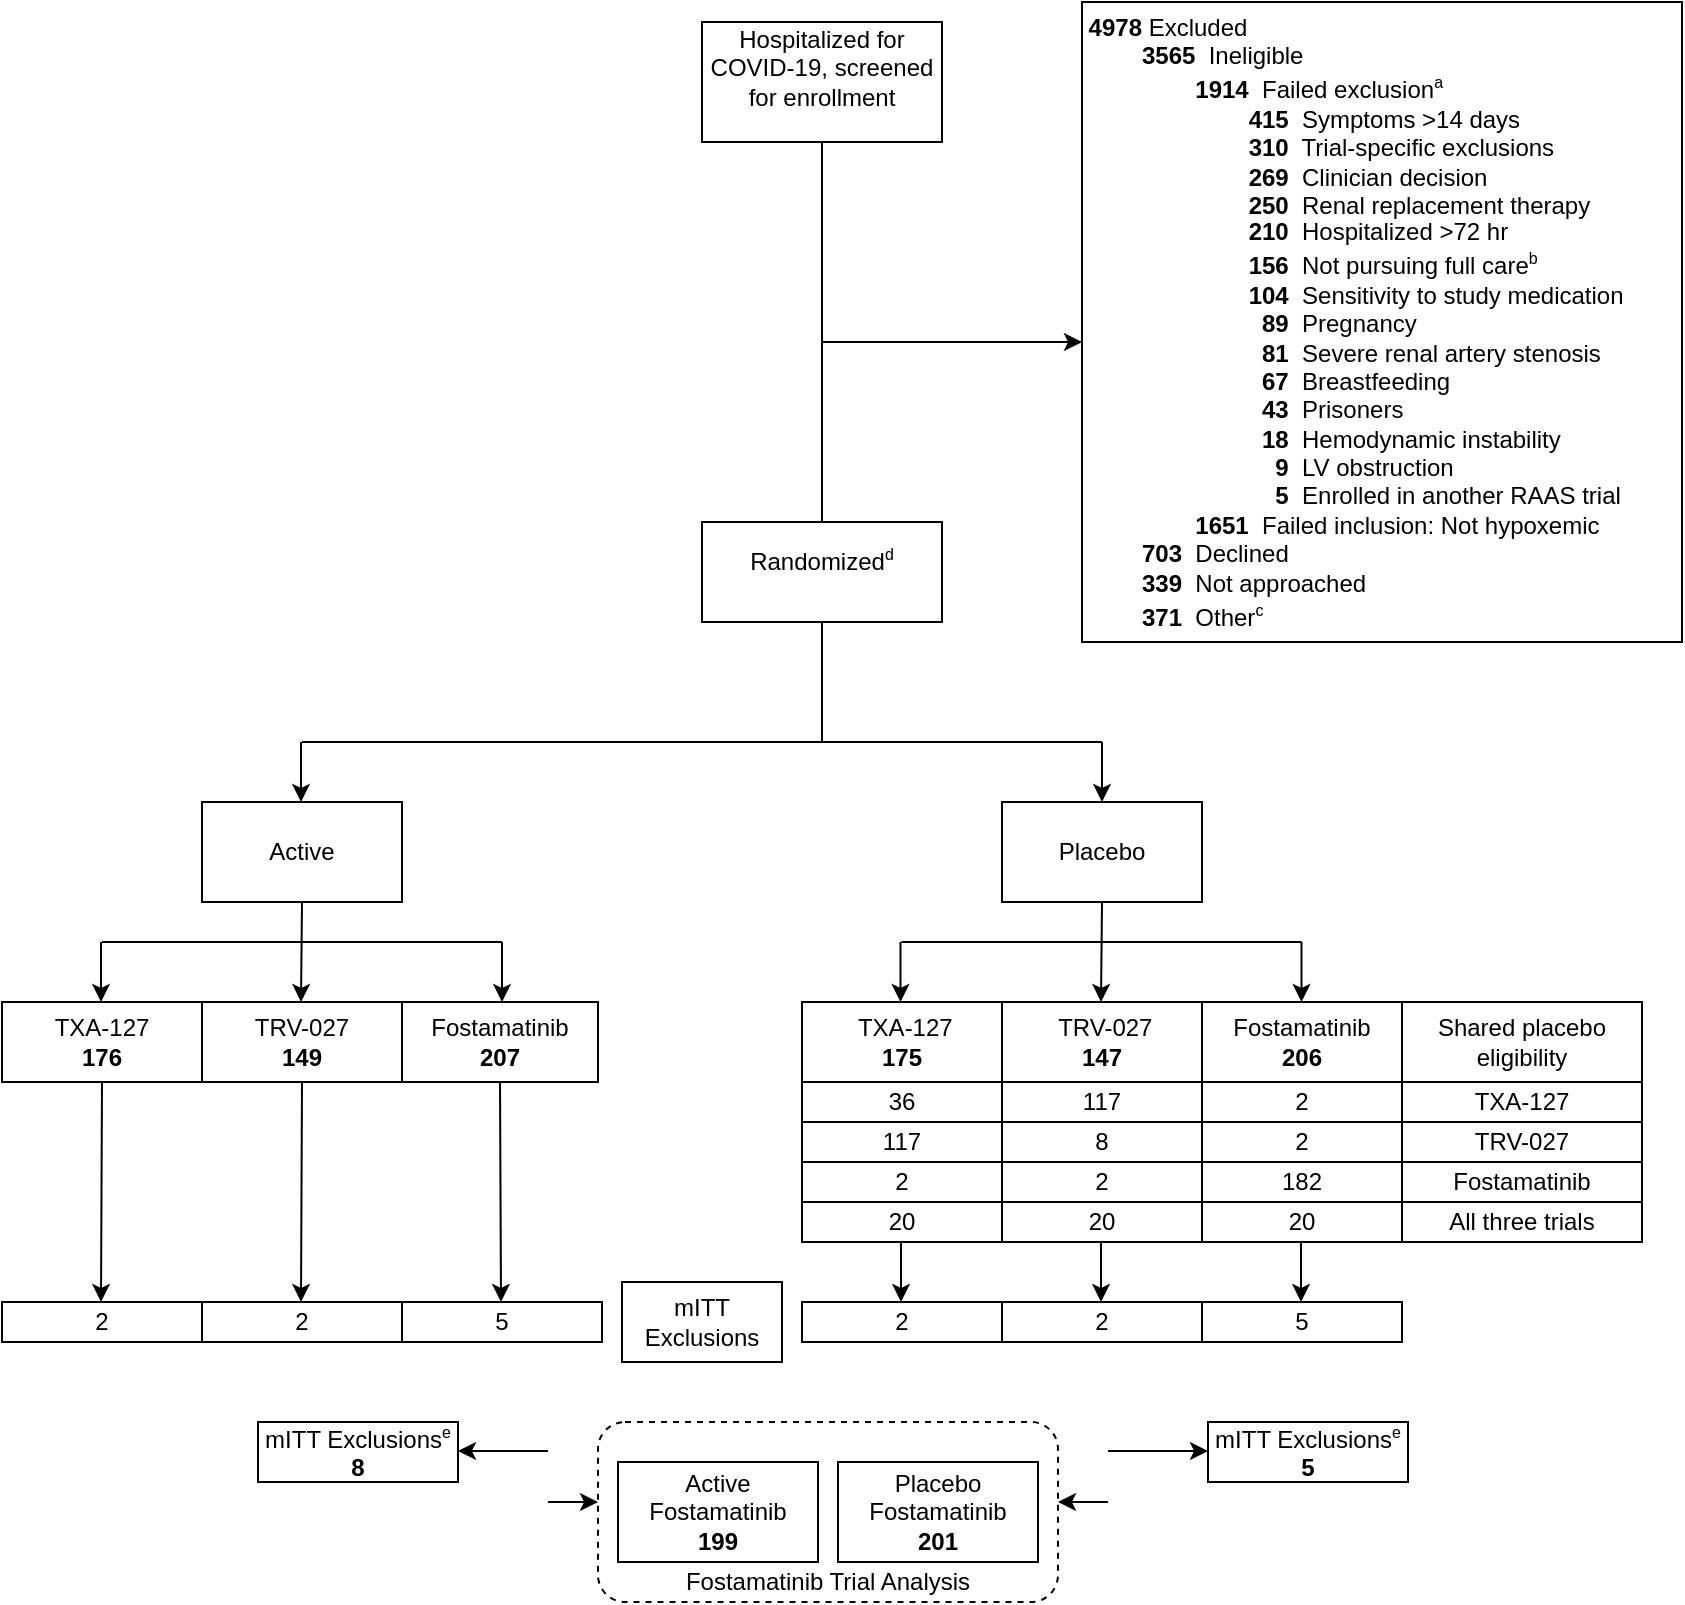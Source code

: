 <mxfile version="24.4.4" type="github">
  <diagram id="HfjM1wZW--X67TTqQhMb" name="Page-1">
    <mxGraphModel dx="933" dy="660" grid="1" gridSize="10" guides="1" tooltips="1" connect="1" arrows="1" fold="1" page="1" pageScale="1" pageWidth="850" pageHeight="1100" math="0" shadow="0">
      <root>
        <mxCell id="0" />
        <mxCell id="1" parent="0" />
        <mxCell id="et5guZH8IR5iMEiWxP18-1" value="Hospitalized for COVID-19, screened for enrollment&lt;div&gt;&lt;br/&gt;&lt;/div&gt;" style="rounded=0;whiteSpace=wrap;html=1;" parent="1" vertex="1">
          <mxGeometry x="360" y="50" width="120" height="60" as="geometry" />
        </mxCell>
        <mxCell id="et5guZH8IR5iMEiWxP18-2" value="" style="endArrow=none;html=1;rounded=0;exitX=0.5;exitY=1;exitDx=0;exitDy=0;endFill=0;entryX=0.5;entryY=0;entryDx=0;entryDy=0;" parent="1" source="et5guZH8IR5iMEiWxP18-1" target="et5guZH8IR5iMEiWxP18-10" edge="1">
          <mxGeometry width="50" height="50" relative="1" as="geometry">
            <mxPoint x="400" y="340" as="sourcePoint" />
            <mxPoint x="420" y="250" as="targetPoint" />
          </mxGeometry>
        </mxCell>
        <mxCell id="et5guZH8IR5iMEiWxP18-4" value="&lt;div style=&quot;text-align: left;&quot;&gt;&lt;span style=&quot;background-color: initial;&quot;&gt;&lt;b&gt;4978 &lt;/b&gt;Excluded&lt;br&gt;&lt;/span&gt;&lt;/div&gt;&lt;div style=&quot;text-align: left;&quot;&gt;&lt;span style=&quot;background-color: initial;&quot;&gt;&lt;b&gt;&lt;span style=&quot;white-space: pre;&quot;&gt;&#x9;&lt;/span&gt;3565&lt;/b&gt;&amp;nbsp; Ineligible&lt;/span&gt;&lt;/div&gt;&lt;div style=&quot;text-align: left;&quot;&gt;&lt;span style=&quot;background-color: initial;&quot;&gt;&lt;span style=&quot;white-space: pre;&quot;&gt;&#x9;&lt;span style=&quot;white-space: pre;&quot;&gt;&#x9;&lt;/span&gt;&lt;/span&gt;&lt;b&gt;1914&lt;/b&gt;&amp;nbsp; Failed exclusion&lt;sup style=&quot;&quot;&gt;&lt;font style=&quot;font-size: 8px;&quot;&gt;a&lt;/font&gt;&lt;/sup&gt;&lt;/span&gt;&lt;/div&gt;&lt;div style=&quot;text-align: left;&quot;&gt;&lt;span style=&quot;background-color: initial;&quot;&gt;&lt;span style=&quot;white-space: pre;&quot;&gt;&#x9;&lt;/span&gt;&lt;span style=&quot;white-space: pre;&quot;&gt;&#x9;&lt;span style=&quot;white-space: pre;&quot;&gt;&#x9;&lt;/span&gt;&lt;/span&gt;&lt;b&gt;415&lt;/b&gt;&amp;nbsp; Symptoms &amp;gt;14 days&lt;/span&gt;&lt;br&gt;&lt;/div&gt;&lt;div style=&quot;text-align: left;&quot;&gt;&lt;span style=&quot;white-space: pre;&quot;&gt;&#x9;&lt;/span&gt;&lt;span style=&quot;white-space: pre;&quot;&gt;&#x9;&lt;span style=&quot;white-space: pre;&quot;&gt;&#x9;&lt;/span&gt;&lt;/span&gt;&lt;b&gt;310&lt;/b&gt;&amp;nbsp; Trial-specific exclusions&lt;span style=&quot;background-color: initial;&quot;&gt;&lt;br&gt;&lt;/span&gt;&lt;/div&gt;&lt;div style=&quot;text-align: left;&quot;&gt;&lt;span style=&quot;white-space: pre;&quot;&gt;&#x9;&lt;/span&gt;&lt;span style=&quot;white-space: pre;&quot;&gt;&#x9;&lt;span style=&quot;white-space: pre;&quot;&gt;&#x9;&lt;/span&gt;&lt;/span&gt;&lt;b&gt;269&lt;/b&gt;&amp;nbsp; Clinician decision&lt;/div&gt;&lt;div style=&quot;text-align: left;&quot;&gt;&lt;b&gt;&lt;span style=&quot;white-space: pre;&quot;&gt;&#x9;&lt;/span&gt;&lt;span style=&quot;white-space: pre;&quot;&gt;&#x9;&lt;span style=&quot;white-space: pre;&quot;&gt;&#x9;&lt;/span&gt;&lt;/span&gt;250&lt;/b&gt;&amp;nbsp; Renal replacement therapy&lt;br&gt;&lt;/div&gt;&lt;div style=&quot;text-align: left; line-height: 100%;&quot;&gt;&lt;span style=&quot;white-space: pre;&quot;&gt;&#x9;&lt;/span&gt;&lt;span style=&quot;white-space: pre;&quot;&gt;&#x9;&lt;span style=&quot;white-space: pre;&quot;&gt;&#x9;&lt;/span&gt;&lt;/span&gt;&lt;b&gt;210&lt;/b&gt;&amp;nbsp; Hospitalized &amp;gt;72 hr&lt;/div&gt;&lt;div style=&quot;text-align: left; line-height: 120%;&quot;&gt;&lt;span style=&quot;white-space: pre;&quot;&gt;&#x9;&lt;/span&gt;&lt;span style=&quot;white-space: pre;&quot;&gt;&#x9;&lt;span style=&quot;white-space: pre;&quot;&gt;&#x9;&lt;/span&gt;&lt;/span&gt;&lt;b&gt;156&lt;/b&gt;&amp;nbsp; Not pursuing full care&lt;sup&gt;&lt;font style=&quot;font-size: 8px;&quot;&gt;b&lt;/font&gt;&lt;/sup&gt;&lt;span style=&quot;background-color: initial; white-space: pre;&quot;&gt;&#x9;&lt;/span&gt;&lt;/div&gt;&lt;div style=&quot;text-align: left;&quot;&gt;&lt;span style=&quot;background-color: initial; white-space: pre;&quot;&gt;&#x9;&lt;/span&gt;&lt;span style=&quot;background-color: initial; white-space: pre;&quot;&gt;&#x9;&lt;span style=&quot;white-space: pre;&quot;&gt;&#x9;&lt;/span&gt;&lt;/span&gt;&lt;b style=&quot;background-color: initial;&quot;&gt;104&lt;/b&gt;&lt;span style=&quot;background-color: initial;&quot;&gt;&amp;nbsp; Sensitivity to study medication&lt;/span&gt;&lt;span style=&quot;background-color: initial; white-space: pre;&quot;&gt;&#x9;&lt;/span&gt;&lt;/div&gt;&lt;div style=&quot;text-align: left;&quot;&gt;&lt;span style=&quot;background-color: initial;&quot;&gt;&lt;span style=&quot;white-space: pre;&quot;&gt;&#x9;&lt;/span&gt;&lt;span style=&quot;white-space: pre;&quot;&gt;&#x9;&lt;/span&gt;&amp;nbsp; &lt;span style=&quot;white-space: pre;&quot;&gt;&#x9;&lt;/span&gt;&amp;nbsp;&amp;nbsp;&lt;b&gt;89&lt;/b&gt;&amp;nbsp; Pregnancy&lt;/span&gt;&lt;/div&gt;&lt;div style=&quot;text-align: left;&quot;&gt;&lt;span style=&quot;white-space: pre;&quot;&gt;&#x9;&lt;/span&gt;&lt;span style=&quot;white-space: pre;&quot;&gt;&#x9;&lt;/span&gt;&amp;nbsp;&amp;nbsp;&lt;span style=&quot;white-space: pre;&quot;&gt;&#x9;&lt;/span&gt;&amp;nbsp;&amp;nbsp;&lt;b&gt;81&lt;/b&gt;&amp;nbsp;&amp;nbsp;Severe renal artery stenosis&lt;span style=&quot;background-color: initial;&quot;&gt;&lt;br&gt;&lt;/span&gt;&lt;/div&gt;&lt;div style=&quot;text-align: left;&quot;&gt;&lt;span style=&quot;white-space: pre;&quot;&gt;&#x9;&lt;/span&gt;&amp;nbsp;&amp;nbsp;&lt;span style=&quot;white-space: pre;&quot;&gt;&#x9;&lt;/span&gt;&amp;nbsp;&amp;nbsp;&lt;span style=&quot;white-space: pre;&quot;&gt;&#x9;&lt;/span&gt;&amp;nbsp;&amp;nbsp;&lt;b&gt;67&lt;/b&gt;&amp;nbsp; Breastfeeding&lt;br&gt;&lt;/div&gt;&lt;div style=&quot;text-align: left;&quot;&gt;&lt;span style=&quot;white-space: pre;&quot;&gt;&#x9;&lt;/span&gt;&lt;span style=&quot;white-space: pre;&quot;&gt;&#x9;&lt;/span&gt;&amp;nbsp;&amp;nbsp;&lt;span style=&quot;white-space: pre;&quot;&gt;&#x9;&lt;/span&gt;&amp;nbsp;&amp;nbsp;&lt;b&gt;43&lt;/b&gt;&amp;nbsp; Prisoners&lt;br&gt;&lt;/div&gt;&lt;div style=&quot;text-align: left;&quot;&gt;&lt;span style=&quot;background-color: initial;&quot;&gt;&lt;span style=&quot;white-space: pre;&quot;&gt;&#x9;&lt;/span&gt;&lt;span style=&quot;white-space: pre;&quot;&gt;&#x9;&lt;/span&gt;&amp;nbsp; &lt;span style=&quot;white-space: pre;&quot;&gt;&#x9;&lt;/span&gt;&amp;nbsp;&amp;nbsp;&lt;b&gt;18&lt;/b&gt;&amp;nbsp; Hemodynamic instability&lt;/span&gt;&lt;/div&gt;&lt;div style=&quot;text-align: left;&quot;&gt;&lt;span style=&quot;background-color: initial;&quot;&gt;&lt;span style=&quot;white-space: pre;&quot;&gt;&#x9;&lt;/span&gt;&lt;span style=&quot;white-space: pre;&quot;&gt;&#x9;&lt;/span&gt;&amp;nbsp; &amp;nbsp;&lt;span style=&quot;white-space: pre;&quot;&gt;&#x9;&lt;/span&gt;&amp;nbsp; &amp;nbsp;&amp;nbsp;&lt;b&gt;9&lt;/b&gt;&amp;nbsp; LV obstruction&lt;/span&gt;&lt;/div&gt;&lt;div style=&quot;text-align: left;&quot;&gt;&lt;span style=&quot;background-color: initial;&quot;&gt;&lt;span style=&quot;white-space: pre;&quot;&gt;&#x9;&lt;/span&gt;&lt;span style=&quot;white-space: pre;&quot;&gt;&#x9;&lt;/span&gt;&amp;nbsp; &amp;nbsp; &amp;nbsp; &amp;nbsp; &amp;nbsp; &amp;nbsp;&amp;nbsp;&lt;b&gt;5&lt;/b&gt;&amp;nbsp; Enrolled in another RAAS trial&lt;/span&gt;&lt;/div&gt;&lt;div style=&quot;text-align: left;&quot;&gt;&lt;span style=&quot;white-space: pre;&quot;&gt;&#x9;&lt;span style=&quot;white-space: pre;&quot;&gt;&#x9;&lt;/span&gt;&lt;/span&gt;&lt;b&gt;1651&lt;/b&gt;&amp;nbsp; Failed inclusion: Not hypoxemic&lt;br&gt;&lt;/div&gt;&lt;div style=&quot;text-align: left;&quot;&gt;&lt;span style=&quot;border-color: var(--border-color);&quot;&gt;&lt;b&gt;&lt;span style=&quot;white-space: pre;&quot;&gt;&#x9;&lt;/span&gt;703&lt;/b&gt;&amp;nbsp; Declined&lt;br&gt;&lt;/span&gt;&lt;/div&gt;&lt;div style=&quot;text-align: left;&quot;&gt;&lt;span style=&quot;background-color: initial;&quot;&gt;&lt;b&gt;&lt;span style=&quot;white-space: pre;&quot;&gt;&#x9;&lt;/span&gt;339&lt;/b&gt;&amp;nbsp; Not approached&lt;/span&gt;&lt;/div&gt;&lt;div style=&quot;text-align: left;&quot;&gt;&lt;span style=&quot;background-color: initial;&quot;&gt;&lt;b&gt;&lt;span style=&quot;white-space: pre;&quot;&gt;&#x9;&lt;/span&gt;371&lt;/b&gt;&amp;nbsp; Other&lt;sup&gt;&lt;font style=&quot;font-size: 8px;&quot;&gt;c&lt;/font&gt;&lt;/sup&gt;&lt;/span&gt;&lt;br&gt;&lt;/div&gt;" style="rounded=0;whiteSpace=wrap;html=1;" parent="1" vertex="1">
          <mxGeometry x="550" y="40" width="300" height="320" as="geometry" />
        </mxCell>
        <mxCell id="et5guZH8IR5iMEiWxP18-10" value="Randomized&lt;sup style=&quot;&quot;&gt;&lt;font style=&quot;font-size: 8px;&quot;&gt;d&lt;/font&gt;&lt;/sup&gt;&lt;div&gt;&lt;br/&gt;&lt;/div&gt;" style="rounded=0;whiteSpace=wrap;html=1;" parent="1" vertex="1">
          <mxGeometry x="360" y="300" width="120" height="50" as="geometry" />
        </mxCell>
        <mxCell id="et5guZH8IR5iMEiWxP18-12" value="" style="endArrow=none;html=1;rounded=0;entryX=0.5;entryY=1;entryDx=0;entryDy=0;" parent="1" target="et5guZH8IR5iMEiWxP18-10" edge="1">
          <mxGeometry width="50" height="50" relative="1" as="geometry">
            <mxPoint x="420" y="410" as="sourcePoint" />
            <mxPoint x="450" y="330" as="targetPoint" />
          </mxGeometry>
        </mxCell>
        <mxCell id="et5guZH8IR5iMEiWxP18-16" value="&lt;div style=&quot;&quot;&gt;&lt;span style=&quot;background-color: initial;&quot;&gt;TRV-027&lt;/span&gt;&lt;br&gt;&lt;/div&gt;&lt;div style=&quot;&quot;&gt;&lt;b&gt;149&lt;/b&gt;&lt;/div&gt;" style="rounded=0;whiteSpace=wrap;html=1;align=center;" parent="1" vertex="1">
          <mxGeometry x="110" y="540" width="100" height="40" as="geometry" />
        </mxCell>
        <mxCell id="et5guZH8IR5iMEiWxP18-22" style="edgeStyle=orthogonalEdgeStyle;rounded=0;orthogonalLoop=1;jettySize=auto;html=1;exitX=0.5;exitY=1;exitDx=0;exitDy=0;endArrow=none;endFill=0;" parent="1" edge="1">
          <mxGeometry relative="1" as="geometry">
            <mxPoint x="160" y="590" as="sourcePoint" />
            <mxPoint x="160" y="590" as="targetPoint" />
          </mxGeometry>
        </mxCell>
        <mxCell id="et5guZH8IR5iMEiWxP18-33" value="" style="endArrow=classic;html=1;rounded=0;" parent="1" edge="1">
          <mxGeometry width="50" height="50" relative="1" as="geometry">
            <mxPoint x="420" y="210" as="sourcePoint" />
            <mxPoint x="550" y="210" as="targetPoint" />
            <Array as="points">
              <mxPoint x="490" y="210" />
              <mxPoint x="530" y="210" />
            </Array>
          </mxGeometry>
        </mxCell>
        <mxCell id="jMuF3EqlF6J_qGCGLpIN-3" value="&amp;nbsp;TRV-027&lt;div&gt;&lt;b&gt;147&lt;/b&gt;&lt;/div&gt;" style="rounded=0;whiteSpace=wrap;html=1;" parent="1" vertex="1">
          <mxGeometry x="510" y="540" width="100" height="40" as="geometry" />
        </mxCell>
        <mxCell id="jMuF3EqlF6J_qGCGLpIN-4" value="&amp;nbsp;TXA-127&lt;div&gt;&lt;b&gt;175&lt;/b&gt;&lt;/div&gt;" style="rounded=0;whiteSpace=wrap;html=1;" parent="1" vertex="1">
          <mxGeometry x="410" y="540" width="100" height="40" as="geometry" />
        </mxCell>
        <mxCell id="agvJTrhW3Z4hry4g2v_m-5" value="Fostamatinib&lt;div&gt;&lt;b&gt;206&lt;/b&gt;&lt;/div&gt;" style="rounded=0;whiteSpace=wrap;html=1;" parent="1" vertex="1">
          <mxGeometry x="610" y="540" width="100" height="40" as="geometry" />
        </mxCell>
        <mxCell id="agvJTrhW3Z4hry4g2v_m-13" value="" style="endArrow=none;html=1;rounded=0;" parent="1" edge="1">
          <mxGeometry width="50" height="50" relative="1" as="geometry">
            <mxPoint x="160" y="410" as="sourcePoint" />
            <mxPoint x="560" y="410" as="targetPoint" />
          </mxGeometry>
        </mxCell>
        <mxCell id="agvJTrhW3Z4hry4g2v_m-27" value="" style="endArrow=classic;html=1;rounded=0;" parent="1" edge="1">
          <mxGeometry width="50" height="50" relative="1" as="geometry">
            <mxPoint x="159.5" y="410" as="sourcePoint" />
            <mxPoint x="159.5" y="440" as="targetPoint" />
          </mxGeometry>
        </mxCell>
        <mxCell id="yUjiA-JmrCVDI_Teasnt-3" value="" style="endArrow=classic;html=1;rounded=0;" edge="1" parent="1">
          <mxGeometry width="50" height="50" relative="1" as="geometry">
            <mxPoint x="560" y="410" as="sourcePoint" />
            <mxPoint x="560" y="440" as="targetPoint" />
          </mxGeometry>
        </mxCell>
        <mxCell id="yUjiA-JmrCVDI_Teasnt-5" value="" style="rounded=1;whiteSpace=wrap;html=1;dashed=1;" vertex="1" parent="1">
          <mxGeometry x="308" y="750" width="230" height="90" as="geometry" />
        </mxCell>
        <mxCell id="yUjiA-JmrCVDI_Teasnt-6" value="&lt;font style=&quot;font-size: 12px;&quot;&gt;Placebo Fostamatinib&lt;br&gt;&lt;b&gt;201&lt;/b&gt;&lt;br&gt;&lt;/font&gt;" style="rounded=0;whiteSpace=wrap;html=1;" vertex="1" parent="1">
          <mxGeometry x="428" y="770" width="100" height="50" as="geometry" />
        </mxCell>
        <mxCell id="yUjiA-JmrCVDI_Teasnt-7" value="Fostamatinib Trial Analysis" style="text;html=1;strokeColor=none;fillColor=none;align=center;verticalAlign=middle;whiteSpace=wrap;rounded=0;dashed=1;" vertex="1" parent="1">
          <mxGeometry x="348" y="820" width="150" height="20" as="geometry" />
        </mxCell>
        <mxCell id="yUjiA-JmrCVDI_Teasnt-8" value="&lt;div style=&quot;&quot;&gt;&lt;span style=&quot;background-color: initial;&quot;&gt;Active Fostamatinib&lt;/span&gt;&lt;/div&gt;&lt;div style=&quot;&quot;&gt;&lt;b&gt;199&lt;/b&gt;&lt;/div&gt;" style="rounded=0;whiteSpace=wrap;html=1;align=center;" vertex="1" parent="1">
          <mxGeometry x="318" y="770" width="100" height="50" as="geometry" />
        </mxCell>
        <mxCell id="yUjiA-JmrCVDI_Teasnt-9" value="&lt;font style=&quot;&quot;&gt;&lt;span style=&quot;font-size: 12px;&quot;&gt;mITT Exclusions&lt;/span&gt;&lt;sup style=&quot;&quot;&gt;&lt;font style=&quot;font-size: 8px;&quot;&gt;e&lt;/font&gt;&lt;/sup&gt;&lt;br&gt;&lt;b style=&quot;font-size: 12px;&quot;&gt;8&lt;/b&gt;&lt;br&gt;&lt;/font&gt;" style="rounded=0;whiteSpace=wrap;html=1;fontSize=10;" vertex="1" parent="1">
          <mxGeometry x="138" y="750" width="100" height="30" as="geometry" />
        </mxCell>
        <mxCell id="yUjiA-JmrCVDI_Teasnt-10" value="&lt;font style=&quot;&quot;&gt;&lt;span style=&quot;font-size: 12px;&quot;&gt;mITT Exclusions&lt;/span&gt;&lt;sup style=&quot;border-color: var(--border-color);&quot;&gt;&lt;font style=&quot;font-size: 8px;&quot;&gt;e&lt;/font&gt;&lt;/sup&gt;&lt;br&gt;&lt;b style=&quot;font-size: 12px;&quot;&gt;5&lt;/b&gt;&lt;br&gt;&lt;/font&gt;" style="rounded=0;whiteSpace=wrap;html=1;fontSize=10;" vertex="1" parent="1">
          <mxGeometry x="613" y="750" width="100" height="30" as="geometry" />
        </mxCell>
        <mxCell id="yUjiA-JmrCVDI_Teasnt-11" value="" style="endArrow=classic;html=1;rounded=0;" edge="1" parent="1">
          <mxGeometry width="50" height="50" relative="1" as="geometry">
            <mxPoint x="563" y="764.5" as="sourcePoint" />
            <mxPoint x="613" y="764.5" as="targetPoint" />
          </mxGeometry>
        </mxCell>
        <mxCell id="yUjiA-JmrCVDI_Teasnt-12" value="" style="endArrow=classic;html=1;rounded=0;" edge="1" parent="1">
          <mxGeometry width="50" height="50" relative="1" as="geometry">
            <mxPoint x="283" y="764.5" as="sourcePoint" />
            <mxPoint x="238" y="764.5" as="targetPoint" />
          </mxGeometry>
        </mxCell>
        <mxCell id="yUjiA-JmrCVDI_Teasnt-13" value="" style="endArrow=classic;html=1;rounded=0;" edge="1" parent="1">
          <mxGeometry width="50" height="50" relative="1" as="geometry">
            <mxPoint x="283" y="790" as="sourcePoint" />
            <mxPoint x="308" y="790" as="targetPoint" />
          </mxGeometry>
        </mxCell>
        <mxCell id="yUjiA-JmrCVDI_Teasnt-14" value="" style="endArrow=classic;html=1;rounded=0;" edge="1" parent="1">
          <mxGeometry width="50" height="50" relative="1" as="geometry">
            <mxPoint x="563" y="790" as="sourcePoint" />
            <mxPoint x="538" y="790" as="targetPoint" />
          </mxGeometry>
        </mxCell>
        <mxCell id="yUjiA-JmrCVDI_Teasnt-15" value="&lt;font style=&quot;font-size: 12px;&quot;&gt;Placebo&lt;br&gt;&lt;/font&gt;" style="rounded=0;whiteSpace=wrap;html=1;" vertex="1" parent="1">
          <mxGeometry x="510" y="440" width="100" height="50" as="geometry" />
        </mxCell>
        <mxCell id="yUjiA-JmrCVDI_Teasnt-16" value="&lt;div style=&quot;&quot;&gt;&lt;span style=&quot;background-color: initial;&quot;&gt;TXA-127&lt;/span&gt;&lt;/div&gt;&lt;div style=&quot;&quot;&gt;&lt;b&gt;176&lt;/b&gt;&lt;/div&gt;" style="rounded=0;whiteSpace=wrap;html=1;align=center;" vertex="1" parent="1">
          <mxGeometry x="10" y="540" width="100" height="40" as="geometry" />
        </mxCell>
        <mxCell id="yUjiA-JmrCVDI_Teasnt-17" value="&lt;div style=&quot;&quot;&gt;&lt;span style=&quot;background-color: initial;&quot;&gt;Fostamatinib&lt;/span&gt;&lt;/div&gt;&lt;div style=&quot;&quot;&gt;&lt;b&gt;207&lt;/b&gt;&lt;/div&gt;" style="rounded=0;whiteSpace=wrap;html=1;align=center;" vertex="1" parent="1">
          <mxGeometry x="210" y="540" width="98" height="40" as="geometry" />
        </mxCell>
        <mxCell id="yUjiA-JmrCVDI_Teasnt-82" value="117" style="rounded=0;whiteSpace=wrap;html=1;" vertex="1" parent="1">
          <mxGeometry x="510" y="580" width="100" height="20" as="geometry" />
        </mxCell>
        <mxCell id="yUjiA-JmrCVDI_Teasnt-83" value="36" style="rounded=0;whiteSpace=wrap;html=1;" vertex="1" parent="1">
          <mxGeometry x="410" y="580" width="100" height="20" as="geometry" />
        </mxCell>
        <mxCell id="yUjiA-JmrCVDI_Teasnt-84" value="2" style="rounded=0;whiteSpace=wrap;html=1;" vertex="1" parent="1">
          <mxGeometry x="610" y="580" width="100" height="20" as="geometry" />
        </mxCell>
        <mxCell id="yUjiA-JmrCVDI_Teasnt-86" value="8" style="rounded=0;whiteSpace=wrap;html=1;" vertex="1" parent="1">
          <mxGeometry x="510" y="600" width="100" height="20" as="geometry" />
        </mxCell>
        <mxCell id="yUjiA-JmrCVDI_Teasnt-87" value="117" style="rounded=0;whiteSpace=wrap;html=1;" vertex="1" parent="1">
          <mxGeometry x="410" y="600" width="100" height="20" as="geometry" />
        </mxCell>
        <mxCell id="yUjiA-JmrCVDI_Teasnt-88" value="2" style="rounded=0;whiteSpace=wrap;html=1;" vertex="1" parent="1">
          <mxGeometry x="610" y="600" width="100" height="20" as="geometry" />
        </mxCell>
        <mxCell id="yUjiA-JmrCVDI_Teasnt-90" value="2" style="rounded=0;whiteSpace=wrap;html=1;" vertex="1" parent="1">
          <mxGeometry x="510" y="620" width="100" height="20" as="geometry" />
        </mxCell>
        <mxCell id="yUjiA-JmrCVDI_Teasnt-91" value="2" style="rounded=0;whiteSpace=wrap;html=1;" vertex="1" parent="1">
          <mxGeometry x="410" y="620" width="100" height="20" as="geometry" />
        </mxCell>
        <mxCell id="yUjiA-JmrCVDI_Teasnt-92" value="182" style="rounded=0;whiteSpace=wrap;html=1;" vertex="1" parent="1">
          <mxGeometry x="610" y="620" width="100" height="20" as="geometry" />
        </mxCell>
        <mxCell id="yUjiA-JmrCVDI_Teasnt-95" value="20" style="rounded=0;whiteSpace=wrap;html=1;" vertex="1" parent="1">
          <mxGeometry x="510" y="640" width="100" height="20" as="geometry" />
        </mxCell>
        <mxCell id="yUjiA-JmrCVDI_Teasnt-96" value="20" style="rounded=0;whiteSpace=wrap;html=1;" vertex="1" parent="1">
          <mxGeometry x="410" y="640" width="100" height="20" as="geometry" />
        </mxCell>
        <mxCell id="yUjiA-JmrCVDI_Teasnt-97" value="20" style="rounded=0;whiteSpace=wrap;html=1;" vertex="1" parent="1">
          <mxGeometry x="610" y="640" width="100" height="20" as="geometry" />
        </mxCell>
        <mxCell id="yUjiA-JmrCVDI_Teasnt-98" value="mITT&lt;div&gt;Exclusions&lt;/div&gt;" style="rounded=0;whiteSpace=wrap;html=1;" vertex="1" parent="1">
          <mxGeometry x="320" y="680" width="80" height="40" as="geometry" />
        </mxCell>
        <mxCell id="yUjiA-JmrCVDI_Teasnt-99" value="2" style="rounded=0;whiteSpace=wrap;html=1;" vertex="1" parent="1">
          <mxGeometry x="510" y="690" width="100" height="20" as="geometry" />
        </mxCell>
        <mxCell id="yUjiA-JmrCVDI_Teasnt-100" value="2" style="rounded=0;whiteSpace=wrap;html=1;" vertex="1" parent="1">
          <mxGeometry x="410" y="690" width="100" height="20" as="geometry" />
        </mxCell>
        <mxCell id="yUjiA-JmrCVDI_Teasnt-101" value="5" style="rounded=0;whiteSpace=wrap;html=1;" vertex="1" parent="1">
          <mxGeometry x="610" y="690" width="100" height="20" as="geometry" />
        </mxCell>
        <mxCell id="yUjiA-JmrCVDI_Teasnt-102" value="&lt;font style=&quot;font-size: 12px;&quot;&gt;Active&lt;br&gt;&lt;/font&gt;" style="rounded=0;whiteSpace=wrap;html=1;" vertex="1" parent="1">
          <mxGeometry x="110" y="440" width="100" height="50" as="geometry" />
        </mxCell>
        <mxCell id="yUjiA-JmrCVDI_Teasnt-103" value="" style="endArrow=classic;html=1;rounded=0;" edge="1" parent="1">
          <mxGeometry width="50" height="50" relative="1" as="geometry">
            <mxPoint x="59.5" y="510" as="sourcePoint" />
            <mxPoint x="59.5" y="540" as="targetPoint" />
          </mxGeometry>
        </mxCell>
        <mxCell id="yUjiA-JmrCVDI_Teasnt-104" value="" style="endArrow=classic;html=1;rounded=0;exitX=0.5;exitY=1;exitDx=0;exitDy=0;" edge="1" parent="1" source="yUjiA-JmrCVDI_Teasnt-102">
          <mxGeometry width="50" height="50" relative="1" as="geometry">
            <mxPoint x="160" y="500" as="sourcePoint" />
            <mxPoint x="159.5" y="540" as="targetPoint" />
          </mxGeometry>
        </mxCell>
        <mxCell id="yUjiA-JmrCVDI_Teasnt-105" value="" style="endArrow=classic;html=1;rounded=0;" edge="1" parent="1">
          <mxGeometry width="50" height="50" relative="1" as="geometry">
            <mxPoint x="260" y="510" as="sourcePoint" />
            <mxPoint x="260" y="540" as="targetPoint" />
          </mxGeometry>
        </mxCell>
        <mxCell id="yUjiA-JmrCVDI_Teasnt-106" value="" style="endArrow=none;html=1;rounded=0;" edge="1" parent="1">
          <mxGeometry width="50" height="50" relative="1" as="geometry">
            <mxPoint x="60" y="510" as="sourcePoint" />
            <mxPoint x="260" y="510" as="targetPoint" />
          </mxGeometry>
        </mxCell>
        <mxCell id="yUjiA-JmrCVDI_Teasnt-108" value="" style="endArrow=classic;html=1;rounded=0;exitX=0.5;exitY=1;exitDx=0;exitDy=0;" edge="1" parent="1" source="yUjiA-JmrCVDI_Teasnt-16">
          <mxGeometry width="50" height="50" relative="1" as="geometry">
            <mxPoint x="59.5" y="660" as="sourcePoint" />
            <mxPoint x="59.5" y="690" as="targetPoint" />
          </mxGeometry>
        </mxCell>
        <mxCell id="yUjiA-JmrCVDI_Teasnt-109" value="" style="endArrow=classic;html=1;rounded=0;exitX=0.5;exitY=1;exitDx=0;exitDy=0;" edge="1" parent="1" source="yUjiA-JmrCVDI_Teasnt-17">
          <mxGeometry width="50" height="50" relative="1" as="geometry">
            <mxPoint x="259.5" y="660" as="sourcePoint" />
            <mxPoint x="259.5" y="690" as="targetPoint" />
          </mxGeometry>
        </mxCell>
        <mxCell id="yUjiA-JmrCVDI_Teasnt-111" value="" style="endArrow=classic;html=1;rounded=0;exitX=0.5;exitY=1;exitDx=0;exitDy=0;" edge="1" parent="1" source="et5guZH8IR5iMEiWxP18-16">
          <mxGeometry width="50" height="50" relative="1" as="geometry">
            <mxPoint x="159.5" y="660" as="sourcePoint" />
            <mxPoint x="159.5" y="690" as="targetPoint" />
          </mxGeometry>
        </mxCell>
        <mxCell id="yUjiA-JmrCVDI_Teasnt-113" value="2" style="rounded=0;whiteSpace=wrap;html=1;" vertex="1" parent="1">
          <mxGeometry x="110" y="690" width="100" height="20" as="geometry" />
        </mxCell>
        <mxCell id="yUjiA-JmrCVDI_Teasnt-114" value="2" style="rounded=0;whiteSpace=wrap;html=1;" vertex="1" parent="1">
          <mxGeometry x="10" y="690" width="100" height="20" as="geometry" />
        </mxCell>
        <mxCell id="yUjiA-JmrCVDI_Teasnt-115" value="5" style="rounded=0;whiteSpace=wrap;html=1;" vertex="1" parent="1">
          <mxGeometry x="210" y="690" width="100" height="20" as="geometry" />
        </mxCell>
        <mxCell id="yUjiA-JmrCVDI_Teasnt-116" value="Shared placebo eligibility" style="rounded=0;whiteSpace=wrap;html=1;" vertex="1" parent="1">
          <mxGeometry x="710" y="540" width="120" height="40" as="geometry" />
        </mxCell>
        <mxCell id="yUjiA-JmrCVDI_Teasnt-117" value="TXA-127" style="rounded=0;whiteSpace=wrap;html=1;" vertex="1" parent="1">
          <mxGeometry x="710" y="580" width="120" height="20" as="geometry" />
        </mxCell>
        <mxCell id="yUjiA-JmrCVDI_Teasnt-118" value="TRV-027" style="rounded=0;whiteSpace=wrap;html=1;" vertex="1" parent="1">
          <mxGeometry x="710" y="600" width="120" height="20" as="geometry" />
        </mxCell>
        <mxCell id="yUjiA-JmrCVDI_Teasnt-119" value="Fostamatinib" style="rounded=0;whiteSpace=wrap;html=1;" vertex="1" parent="1">
          <mxGeometry x="710" y="620" width="120" height="20" as="geometry" />
        </mxCell>
        <mxCell id="yUjiA-JmrCVDI_Teasnt-120" value="All three trials" style="rounded=0;whiteSpace=wrap;html=1;" vertex="1" parent="1">
          <mxGeometry x="710" y="640" width="120" height="20" as="geometry" />
        </mxCell>
        <mxCell id="yUjiA-JmrCVDI_Teasnt-121" value="" style="endArrow=classic;html=1;rounded=0;" edge="1" parent="1">
          <mxGeometry width="50" height="50" relative="1" as="geometry">
            <mxPoint x="459.25" y="510" as="sourcePoint" />
            <mxPoint x="459.25" y="540" as="targetPoint" />
          </mxGeometry>
        </mxCell>
        <mxCell id="yUjiA-JmrCVDI_Teasnt-122" value="" style="endArrow=classic;html=1;rounded=0;" edge="1" parent="1">
          <mxGeometry width="50" height="50" relative="1" as="geometry">
            <mxPoint x="659.75" y="510" as="sourcePoint" />
            <mxPoint x="659.75" y="540" as="targetPoint" />
          </mxGeometry>
        </mxCell>
        <mxCell id="yUjiA-JmrCVDI_Teasnt-123" value="" style="endArrow=none;html=1;rounded=0;" edge="1" parent="1">
          <mxGeometry width="50" height="50" relative="1" as="geometry">
            <mxPoint x="459.75" y="510" as="sourcePoint" />
            <mxPoint x="659.75" y="510" as="targetPoint" />
          </mxGeometry>
        </mxCell>
        <mxCell id="yUjiA-JmrCVDI_Teasnt-124" value="" style="endArrow=classic;html=1;rounded=0;exitX=0.5;exitY=1;exitDx=0;exitDy=0;" edge="1" parent="1">
          <mxGeometry width="50" height="50" relative="1" as="geometry">
            <mxPoint x="560" y="490" as="sourcePoint" />
            <mxPoint x="559.5" y="540" as="targetPoint" />
          </mxGeometry>
        </mxCell>
        <mxCell id="yUjiA-JmrCVDI_Teasnt-128" value="" style="endArrow=classic;html=1;rounded=0;" edge="1" parent="1">
          <mxGeometry width="50" height="50" relative="1" as="geometry">
            <mxPoint x="459.5" y="660" as="sourcePoint" />
            <mxPoint x="459.5" y="690" as="targetPoint" />
          </mxGeometry>
        </mxCell>
        <mxCell id="yUjiA-JmrCVDI_Teasnt-131" value="" style="endArrow=classic;html=1;rounded=0;" edge="1" parent="1">
          <mxGeometry width="50" height="50" relative="1" as="geometry">
            <mxPoint x="559.5" y="660" as="sourcePoint" />
            <mxPoint x="559.5" y="690" as="targetPoint" />
          </mxGeometry>
        </mxCell>
        <mxCell id="yUjiA-JmrCVDI_Teasnt-132" value="" style="endArrow=classic;html=1;rounded=0;" edge="1" parent="1">
          <mxGeometry width="50" height="50" relative="1" as="geometry">
            <mxPoint x="659.5" y="660" as="sourcePoint" />
            <mxPoint x="659.5" y="690" as="targetPoint" />
          </mxGeometry>
        </mxCell>
      </root>
    </mxGraphModel>
  </diagram>
</mxfile>
